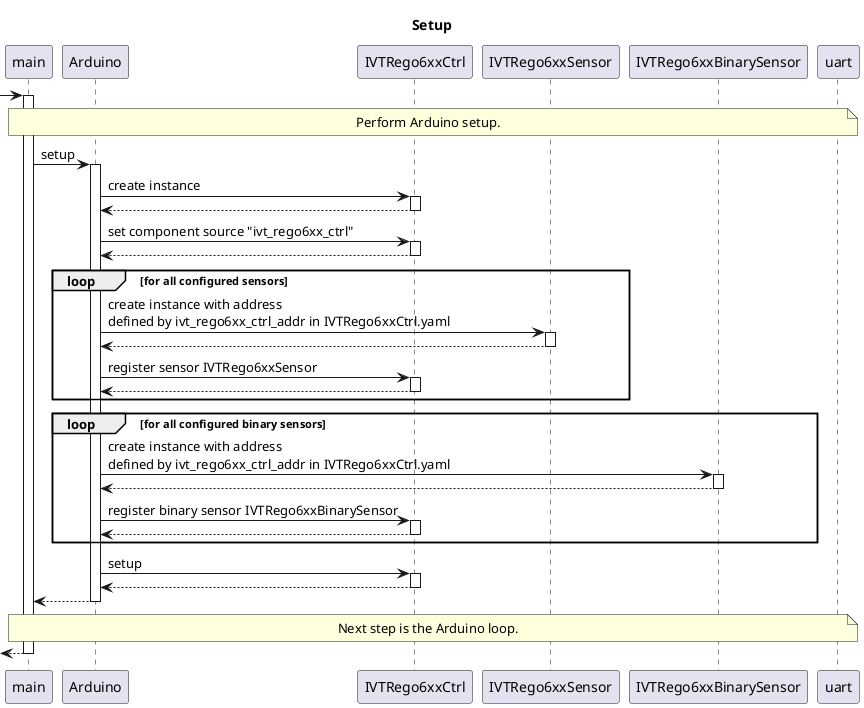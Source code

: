 @startuml setup

title Setup

participant "main" as main
participant "Arduino" as arduino
participant "IVTRego6xxCtrl" as ivtRego6xxCtrl
participant "IVTRego6xxSensor" as ivtRego6xxSensor
participant "IVTRego6xxBinarySensor" as ivtRego6xxBinarySensor

autoactivate on

-> main

    note over main,uart
        Perform Arduino setup.
    end note

    main -> arduino: setup
        arduino -> ivtRego6xxCtrl: create instance
        arduino <-- ivtRego6xxCtrl
        arduino -> ivtRego6xxCtrl: set component source "ivt_rego6xx_ctrl"
        arduino <-- ivtRego6xxCtrl

        loop for all configured sensors
            arduino -> ivtRego6xxSensor: create instance with address\ndefined by ivt_rego6xx_ctrl_addr in IVTRego6xxCtrl.yaml
            arduino <-- ivtRego6xxSensor
            arduino -> ivtRego6xxCtrl: register sensor IVTRego6xxSensor
            arduino <-- ivtRego6xxCtrl
        end

        loop for all configured binary sensors
            arduino -> ivtRego6xxBinarySensor: create instance with address\ndefined by ivt_rego6xx_ctrl_addr in IVTRego6xxCtrl.yaml
            arduino <-- ivtRego6xxBinarySensor
            arduino -> ivtRego6xxCtrl: register binary sensor IVTRego6xxBinarySensor
            arduino <-- ivtRego6xxCtrl
        end

        arduino -> ivtRego6xxCtrl: setup
        arduino <-- ivtRego6xxCtrl
    main <-- arduino

    note over main,uart
        Next step is the Arduino loop.
    end note

<-- main

@enduml
